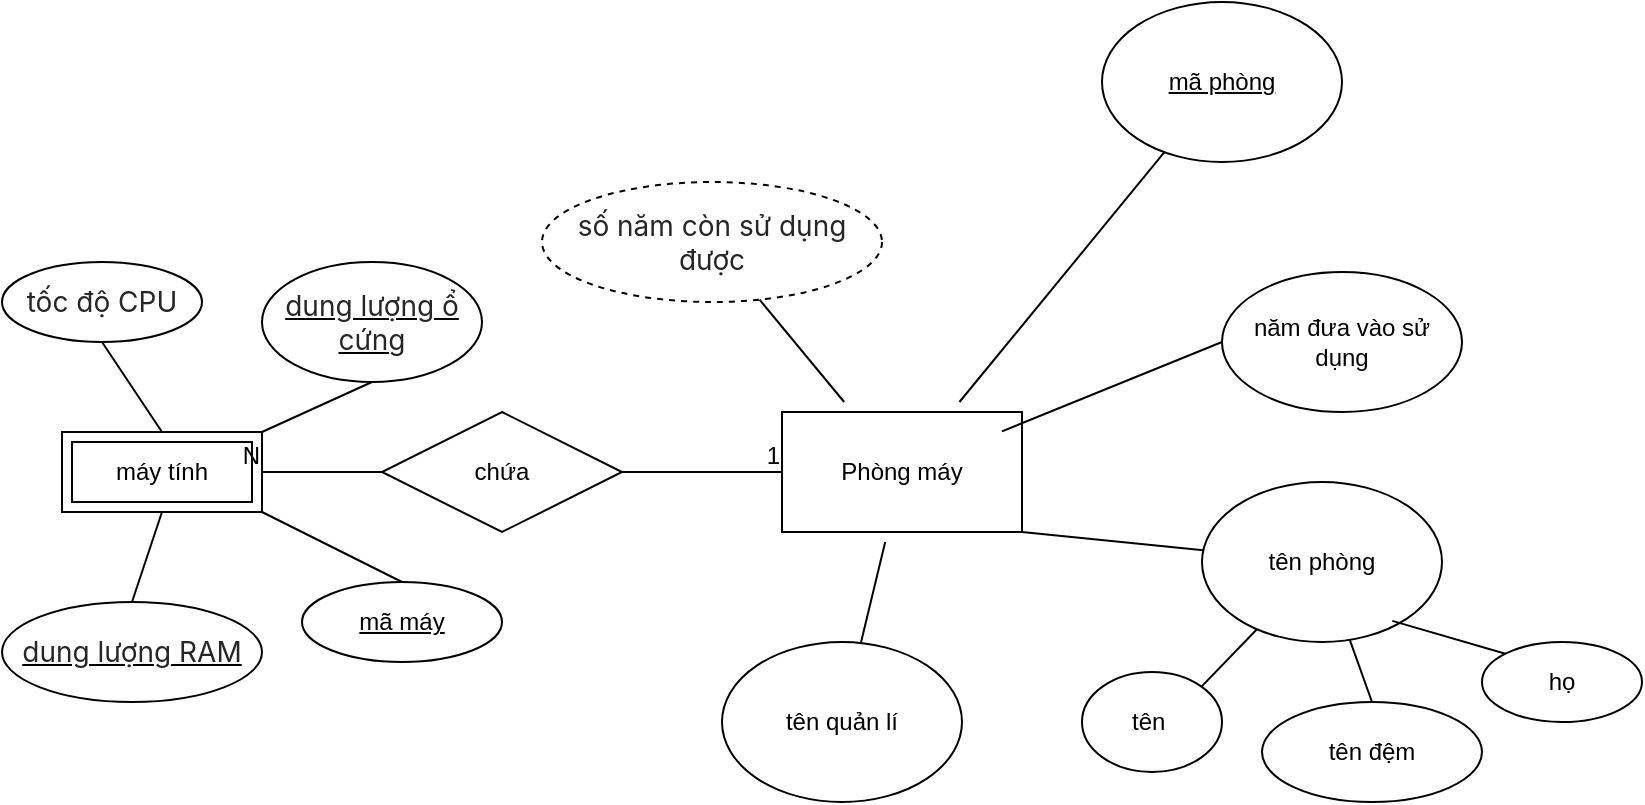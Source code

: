 <mxfile version="26.1.1">
  <diagram name="Page-1" id="qhgoGy7bYhkN9zKAqpuB">
    <mxGraphModel dx="1050" dy="557" grid="1" gridSize="10" guides="1" tooltips="1" connect="1" arrows="1" fold="1" page="1" pageScale="1" pageWidth="850" pageHeight="1100" math="0" shadow="0">
      <root>
        <mxCell id="0" />
        <mxCell id="1" parent="0" />
        <mxCell id="I1_2ZgMA4ZxC9SnLvwjF-6" value="" style="group" vertex="1" connectable="0" parent="1">
          <mxGeometry x="400" y="350" width="120" height="70" as="geometry" />
        </mxCell>
        <mxCell id="I1_2ZgMA4ZxC9SnLvwjF-1" value="" style="rounded=0;whiteSpace=wrap;html=1;" vertex="1" parent="I1_2ZgMA4ZxC9SnLvwjF-6">
          <mxGeometry y="5" width="120" height="60" as="geometry" />
        </mxCell>
        <mxCell id="I1_2ZgMA4ZxC9SnLvwjF-2" value="Phòng máy" style="text;html=1;align=center;verticalAlign=middle;whiteSpace=wrap;rounded=0;" vertex="1" parent="I1_2ZgMA4ZxC9SnLvwjF-6">
          <mxGeometry x="10" width="100" height="70" as="geometry" />
        </mxCell>
        <mxCell id="I1_2ZgMA4ZxC9SnLvwjF-8" value="" style="endArrow=none;html=1;rounded=0;" edge="1" parent="1" source="I1_2ZgMA4ZxC9SnLvwjF-2" target="I1_2ZgMA4ZxC9SnLvwjF-7">
          <mxGeometry width="50" height="50" relative="1" as="geometry">
            <mxPoint x="460" y="260" as="sourcePoint" />
            <mxPoint x="290" y="250" as="targetPoint" />
          </mxGeometry>
        </mxCell>
        <mxCell id="I1_2ZgMA4ZxC9SnLvwjF-11" value="năm đưa vào sử dụng" style="ellipse;whiteSpace=wrap;html=1;container=1;" vertex="1" parent="1">
          <mxGeometry x="620" y="285" width="120" height="70" as="geometry">
            <mxRectangle x="320" y="280" width="160" height="30" as="alternateBounds" />
          </mxGeometry>
        </mxCell>
        <mxCell id="I1_2ZgMA4ZxC9SnLvwjF-12" value="" style="endArrow=none;html=1;rounded=0;entryX=0;entryY=0.5;entryDx=0;entryDy=0;" edge="1" parent="1" source="I1_2ZgMA4ZxC9SnLvwjF-2" target="I1_2ZgMA4ZxC9SnLvwjF-11">
          <mxGeometry width="50" height="50" relative="1" as="geometry">
            <mxPoint x="240" y="330" as="sourcePoint" />
            <mxPoint x="310" y="310" as="targetPoint" />
          </mxGeometry>
        </mxCell>
        <mxCell id="I1_2ZgMA4ZxC9SnLvwjF-13" value="" style="group" vertex="1" connectable="0" parent="1">
          <mxGeometry x="560" y="150" width="120" height="80" as="geometry" />
        </mxCell>
        <mxCell id="I1_2ZgMA4ZxC9SnLvwjF-7" value="" style="ellipse;whiteSpace=wrap;html=1;" vertex="1" parent="I1_2ZgMA4ZxC9SnLvwjF-13">
          <mxGeometry width="120" height="80" as="geometry" />
        </mxCell>
        <mxCell id="I1_2ZgMA4ZxC9SnLvwjF-9" value="&lt;u&gt;mã phòng&lt;/u&gt;" style="text;html=1;align=center;verticalAlign=middle;whiteSpace=wrap;rounded=0;" vertex="1" parent="I1_2ZgMA4ZxC9SnLvwjF-13">
          <mxGeometry x="30" y="25" width="60" height="30" as="geometry" />
        </mxCell>
        <mxCell id="I1_2ZgMA4ZxC9SnLvwjF-15" value="" style="endArrow=none;html=1;rounded=0;exitX=1;exitY=1;exitDx=0;exitDy=0;" edge="1" parent="1" source="I1_2ZgMA4ZxC9SnLvwjF-1" target="I1_2ZgMA4ZxC9SnLvwjF-14">
          <mxGeometry width="50" height="50" relative="1" as="geometry">
            <mxPoint x="220" y="430" as="sourcePoint" />
            <mxPoint x="270" y="380" as="targetPoint" />
          </mxGeometry>
        </mxCell>
        <mxCell id="I1_2ZgMA4ZxC9SnLvwjF-17" value="" style="group" vertex="1" connectable="0" parent="1">
          <mxGeometry x="610" y="390" width="120" height="80" as="geometry" />
        </mxCell>
        <mxCell id="I1_2ZgMA4ZxC9SnLvwjF-14" value="" style="ellipse;whiteSpace=wrap;html=1;" vertex="1" parent="I1_2ZgMA4ZxC9SnLvwjF-17">
          <mxGeometry width="120" height="80" as="geometry" />
        </mxCell>
        <mxCell id="I1_2ZgMA4ZxC9SnLvwjF-16" value="tên phòng" style="text;html=1;align=center;verticalAlign=middle;whiteSpace=wrap;rounded=0;" vertex="1" parent="I1_2ZgMA4ZxC9SnLvwjF-17">
          <mxGeometry x="30" y="25" width="60" height="30" as="geometry" />
        </mxCell>
        <mxCell id="I1_2ZgMA4ZxC9SnLvwjF-20" value="" style="endArrow=none;html=1;rounded=0;" edge="1" parent="1" source="I1_2ZgMA4ZxC9SnLvwjF-18" target="I1_2ZgMA4ZxC9SnLvwjF-2">
          <mxGeometry width="50" height="50" relative="1" as="geometry">
            <mxPoint x="190" y="440" as="sourcePoint" />
            <mxPoint x="180" y="370" as="targetPoint" />
          </mxGeometry>
        </mxCell>
        <mxCell id="I1_2ZgMA4ZxC9SnLvwjF-24" value="" style="group" vertex="1" connectable="0" parent="1">
          <mxGeometry x="370" y="470" width="120" height="80" as="geometry" />
        </mxCell>
        <mxCell id="I1_2ZgMA4ZxC9SnLvwjF-18" value="" style="ellipse;whiteSpace=wrap;html=1;" vertex="1" parent="I1_2ZgMA4ZxC9SnLvwjF-24">
          <mxGeometry width="120" height="80" as="geometry" />
        </mxCell>
        <mxCell id="I1_2ZgMA4ZxC9SnLvwjF-19" value="tên quản lí" style="text;html=1;align=center;verticalAlign=middle;whiteSpace=wrap;rounded=0;" vertex="1" parent="I1_2ZgMA4ZxC9SnLvwjF-24">
          <mxGeometry x="30" y="25" width="60" height="30" as="geometry" />
        </mxCell>
        <mxCell id="I1_2ZgMA4ZxC9SnLvwjF-26" value="tên&amp;nbsp;" style="ellipse;whiteSpace=wrap;html=1;" vertex="1" parent="1">
          <mxGeometry x="550" y="485" width="70" height="50" as="geometry" />
        </mxCell>
        <mxCell id="I1_2ZgMA4ZxC9SnLvwjF-27" value="" style="endArrow=none;html=1;rounded=0;entryX=1;entryY=0;entryDx=0;entryDy=0;" edge="1" parent="1" source="I1_2ZgMA4ZxC9SnLvwjF-14" target="I1_2ZgMA4ZxC9SnLvwjF-26">
          <mxGeometry width="50" height="50" relative="1" as="geometry">
            <mxPoint x="400" y="470" as="sourcePoint" />
            <mxPoint x="450" y="420" as="targetPoint" />
          </mxGeometry>
        </mxCell>
        <mxCell id="I1_2ZgMA4ZxC9SnLvwjF-29" value="tên đệm" style="ellipse;whiteSpace=wrap;html=1;" vertex="1" parent="1">
          <mxGeometry x="640" y="500" width="110" height="50" as="geometry" />
        </mxCell>
        <mxCell id="I1_2ZgMA4ZxC9SnLvwjF-30" value="" style="endArrow=none;html=1;rounded=0;entryX=0.5;entryY=0;entryDx=0;entryDy=0;" edge="1" parent="1" source="I1_2ZgMA4ZxC9SnLvwjF-14" target="I1_2ZgMA4ZxC9SnLvwjF-29">
          <mxGeometry width="50" height="50" relative="1" as="geometry">
            <mxPoint x="400" y="470" as="sourcePoint" />
            <mxPoint x="450" y="420" as="targetPoint" />
          </mxGeometry>
        </mxCell>
        <mxCell id="I1_2ZgMA4ZxC9SnLvwjF-31" value="họ" style="ellipse;whiteSpace=wrap;html=1;" vertex="1" parent="1">
          <mxGeometry x="750" y="470" width="80" height="40" as="geometry" />
        </mxCell>
        <mxCell id="I1_2ZgMA4ZxC9SnLvwjF-32" value="" style="endArrow=none;html=1;rounded=0;entryX=0;entryY=0;entryDx=0;entryDy=0;exitX=0.793;exitY=0.868;exitDx=0;exitDy=0;exitPerimeter=0;" edge="1" parent="1" source="I1_2ZgMA4ZxC9SnLvwjF-14" target="I1_2ZgMA4ZxC9SnLvwjF-31">
          <mxGeometry width="50" height="50" relative="1" as="geometry">
            <mxPoint x="400" y="470" as="sourcePoint" />
            <mxPoint x="450" y="420" as="targetPoint" />
          </mxGeometry>
        </mxCell>
        <mxCell id="I1_2ZgMA4ZxC9SnLvwjF-33" value="&lt;span style=&quot;color: rgba(0, 0, 0, 0.85); font-family: -apple-system, BlinkMacSystemFont, &amp;quot;Segoe UI&amp;quot;, Roboto, &amp;quot;Helvetica Neue&amp;quot;, Arial, &amp;quot;Noto Sans&amp;quot;, sans-serif, &amp;quot;Apple Color Emoji&amp;quot;, &amp;quot;Segoe UI Emoji&amp;quot;, &amp;quot;Segoe UI Symbol&amp;quot;, &amp;quot;Noto Color Emoji&amp;quot;; font-size: 14px; text-align: start; background-color: rgb(255, 255, 255);&quot;&gt;số năm còn sử dụng được&lt;/span&gt;" style="ellipse;whiteSpace=wrap;html=1;align=center;dashed=1;" vertex="1" parent="1">
          <mxGeometry x="280" y="240" width="170" height="60" as="geometry" />
        </mxCell>
        <mxCell id="I1_2ZgMA4ZxC9SnLvwjF-34" value="" style="endArrow=none;html=1;rounded=0;" edge="1" parent="1" source="I1_2ZgMA4ZxC9SnLvwjF-33" target="I1_2ZgMA4ZxC9SnLvwjF-2">
          <mxGeometry relative="1" as="geometry">
            <mxPoint x="340" y="440" as="sourcePoint" />
            <mxPoint x="500" y="440" as="targetPoint" />
          </mxGeometry>
        </mxCell>
        <mxCell id="I1_2ZgMA4ZxC9SnLvwjF-35" value="chứa" style="shape=rhombus;perimeter=rhombusPerimeter;whiteSpace=wrap;html=1;align=center;" vertex="1" parent="1">
          <mxGeometry x="200" y="355" width="120" height="60" as="geometry" />
        </mxCell>
        <mxCell id="I1_2ZgMA4ZxC9SnLvwjF-37" value="máy tính" style="shape=ext;margin=3;double=1;whiteSpace=wrap;html=1;align=center;" vertex="1" parent="1">
          <mxGeometry x="40" y="365" width="100" height="40" as="geometry" />
        </mxCell>
        <mxCell id="I1_2ZgMA4ZxC9SnLvwjF-40" value="&lt;span style=&quot;color: rgba(0, 0, 0, 0.85); font-family: -apple-system, BlinkMacSystemFont, &amp;quot;Segoe UI&amp;quot;, Roboto, &amp;quot;Helvetica Neue&amp;quot;, Arial, &amp;quot;Noto Sans&amp;quot;, sans-serif, &amp;quot;Apple Color Emoji&amp;quot;, &amp;quot;Segoe UI Emoji&amp;quot;, &amp;quot;Segoe UI Symbol&amp;quot;, &amp;quot;Noto Color Emoji&amp;quot;; font-size: 14px; text-align: start; background-color: rgb(255, 255, 255);&quot;&gt;tốc độ CPU&lt;/span&gt;" style="ellipse;whiteSpace=wrap;html=1;align=center;" vertex="1" parent="1">
          <mxGeometry x="10" y="280" width="100" height="40" as="geometry" />
        </mxCell>
        <mxCell id="I1_2ZgMA4ZxC9SnLvwjF-47" value="" style="endArrow=none;html=1;rounded=0;exitX=0;exitY=0.5;exitDx=0;exitDy=0;entryX=1;entryY=0.5;entryDx=0;entryDy=0;" edge="1" parent="1" source="I1_2ZgMA4ZxC9SnLvwjF-35" target="I1_2ZgMA4ZxC9SnLvwjF-37">
          <mxGeometry relative="1" as="geometry">
            <mxPoint x="170" y="440" as="sourcePoint" />
            <mxPoint x="220" y="460" as="targetPoint" />
          </mxGeometry>
        </mxCell>
        <mxCell id="I1_2ZgMA4ZxC9SnLvwjF-48" value="N" style="resizable=0;html=1;whiteSpace=wrap;align=right;verticalAlign=bottom;" connectable="0" vertex="1" parent="I1_2ZgMA4ZxC9SnLvwjF-47">
          <mxGeometry x="1" relative="1" as="geometry" />
        </mxCell>
        <mxCell id="I1_2ZgMA4ZxC9SnLvwjF-49" value="" style="endArrow=none;html=1;rounded=0;exitX=1;exitY=0.5;exitDx=0;exitDy=0;entryX=0;entryY=0.5;entryDx=0;entryDy=0;" edge="1" parent="1" source="I1_2ZgMA4ZxC9SnLvwjF-35" target="I1_2ZgMA4ZxC9SnLvwjF-1">
          <mxGeometry relative="1" as="geometry">
            <mxPoint x="250" y="490" as="sourcePoint" />
            <mxPoint x="320" y="489.5" as="targetPoint" />
          </mxGeometry>
        </mxCell>
        <mxCell id="I1_2ZgMA4ZxC9SnLvwjF-50" value="1" style="resizable=0;html=1;whiteSpace=wrap;align=right;verticalAlign=bottom;" connectable="0" vertex="1" parent="I1_2ZgMA4ZxC9SnLvwjF-49">
          <mxGeometry x="1" relative="1" as="geometry" />
        </mxCell>
        <mxCell id="I1_2ZgMA4ZxC9SnLvwjF-51" value="" style="endArrow=none;html=1;rounded=0;exitX=0.5;exitY=1;exitDx=0;exitDy=0;entryX=0.5;entryY=0;entryDx=0;entryDy=0;" edge="1" parent="1" source="I1_2ZgMA4ZxC9SnLvwjF-40" target="I1_2ZgMA4ZxC9SnLvwjF-37">
          <mxGeometry relative="1" as="geometry">
            <mxPoint x="60" y="330" as="sourcePoint" />
            <mxPoint x="220" y="330" as="targetPoint" />
          </mxGeometry>
        </mxCell>
        <mxCell id="I1_2ZgMA4ZxC9SnLvwjF-52" value="mã máy" style="ellipse;whiteSpace=wrap;html=1;align=center;fontStyle=4;" vertex="1" parent="1">
          <mxGeometry x="160" y="440" width="100" height="40" as="geometry" />
        </mxCell>
        <mxCell id="I1_2ZgMA4ZxC9SnLvwjF-53" value="" style="endArrow=none;html=1;rounded=0;exitX=1;exitY=1;exitDx=0;exitDy=0;entryX=0.5;entryY=0;entryDx=0;entryDy=0;" edge="1" parent="1" source="I1_2ZgMA4ZxC9SnLvwjF-37" target="I1_2ZgMA4ZxC9SnLvwjF-52">
          <mxGeometry relative="1" as="geometry">
            <mxPoint x="340" y="440" as="sourcePoint" />
            <mxPoint x="500" y="440" as="targetPoint" />
          </mxGeometry>
        </mxCell>
        <mxCell id="I1_2ZgMA4ZxC9SnLvwjF-54" value="&lt;span style=&quot;color: rgba(0, 0, 0, 0.85); font-family: -apple-system, BlinkMacSystemFont, &amp;quot;Segoe UI&amp;quot;, Roboto, &amp;quot;Helvetica Neue&amp;quot;, Arial, &amp;quot;Noto Sans&amp;quot;, sans-serif, &amp;quot;Apple Color Emoji&amp;quot;, &amp;quot;Segoe UI Emoji&amp;quot;, &amp;quot;Segoe UI Symbol&amp;quot;, &amp;quot;Noto Color Emoji&amp;quot;; font-size: 14px; text-align: start; background-color: rgb(255, 255, 255);&quot;&gt;dung lượng RAM&lt;/span&gt;" style="ellipse;whiteSpace=wrap;html=1;align=center;fontStyle=4;" vertex="1" parent="1">
          <mxGeometry x="10" y="450" width="130" height="50" as="geometry" />
        </mxCell>
        <mxCell id="I1_2ZgMA4ZxC9SnLvwjF-55" value="" style="endArrow=none;html=1;rounded=0;exitX=0.5;exitY=1;exitDx=0;exitDy=0;entryX=0.5;entryY=0;entryDx=0;entryDy=0;" edge="1" parent="1" source="I1_2ZgMA4ZxC9SnLvwjF-37" target="I1_2ZgMA4ZxC9SnLvwjF-54">
          <mxGeometry relative="1" as="geometry">
            <mxPoint x="340" y="440" as="sourcePoint" />
            <mxPoint x="500" y="440" as="targetPoint" />
          </mxGeometry>
        </mxCell>
        <mxCell id="I1_2ZgMA4ZxC9SnLvwjF-56" value="&lt;span style=&quot;color: rgba(0, 0, 0, 0.85); font-family: -apple-system, BlinkMacSystemFont, &amp;quot;Segoe UI&amp;quot;, Roboto, &amp;quot;Helvetica Neue&amp;quot;, Arial, &amp;quot;Noto Sans&amp;quot;, sans-serif, &amp;quot;Apple Color Emoji&amp;quot;, &amp;quot;Segoe UI Emoji&amp;quot;, &amp;quot;Segoe UI Symbol&amp;quot;, &amp;quot;Noto Color Emoji&amp;quot;; font-size: 14px; text-align: start; background-color: rgb(255, 255, 255);&quot;&gt;dung lượng ổ cứng&lt;/span&gt;" style="ellipse;whiteSpace=wrap;html=1;align=center;fontStyle=4;" vertex="1" parent="1">
          <mxGeometry x="140" y="280" width="110" height="60" as="geometry" />
        </mxCell>
        <mxCell id="I1_2ZgMA4ZxC9SnLvwjF-57" value="" style="endArrow=none;html=1;rounded=0;exitX=1;exitY=0;exitDx=0;exitDy=0;entryX=0.5;entryY=1;entryDx=0;entryDy=0;" edge="1" parent="1" source="I1_2ZgMA4ZxC9SnLvwjF-37" target="I1_2ZgMA4ZxC9SnLvwjF-56">
          <mxGeometry relative="1" as="geometry">
            <mxPoint x="340" y="440" as="sourcePoint" />
            <mxPoint x="500" y="440" as="targetPoint" />
            <Array as="points" />
          </mxGeometry>
        </mxCell>
      </root>
    </mxGraphModel>
  </diagram>
</mxfile>
